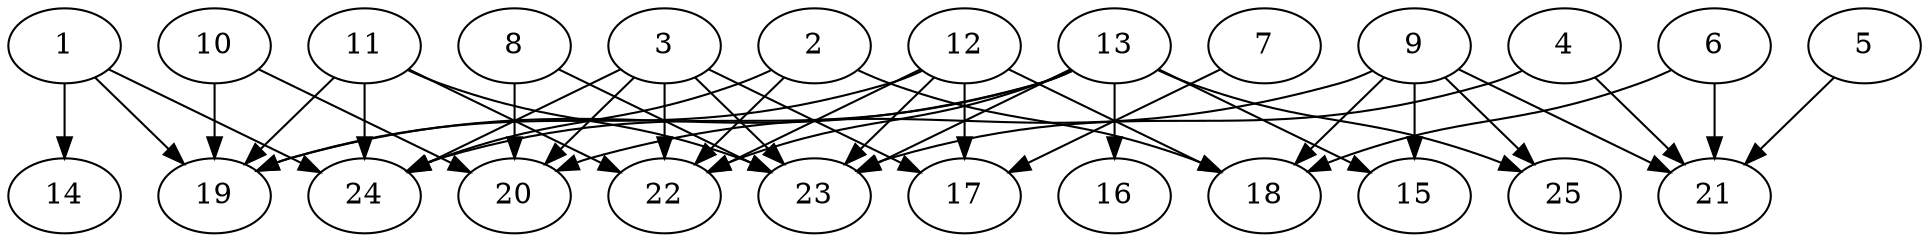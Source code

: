 // DAG automatically generated by daggen at Thu Oct  3 14:00:39 2019
// ./daggen --dot -n 25 --ccr 0.3 --fat 0.9 --regular 0.7 --density 0.5 --mindata 5242880 --maxdata 52428800 
digraph G {
  1 [size="57675093", alpha="0.12", expect_size="17302528"] 
  1 -> 14 [size ="17302528"]
  1 -> 19 [size ="17302528"]
  1 -> 24 [size ="17302528"]
  2 [size="127593813", alpha="0.14", expect_size="38278144"] 
  2 -> 18 [size ="38278144"]
  2 -> 22 [size ="38278144"]
  2 -> 24 [size ="38278144"]
  3 [size="101041493", alpha="0.14", expect_size="30312448"] 
  3 -> 17 [size ="30312448"]
  3 -> 20 [size ="30312448"]
  3 -> 22 [size ="30312448"]
  3 -> 23 [size ="30312448"]
  3 -> 24 [size ="30312448"]
  4 [size="35280213", alpha="0.17", expect_size="10584064"] 
  4 -> 21 [size ="10584064"]
  4 -> 23 [size ="10584064"]
  5 [size="126259200", alpha="0.15", expect_size="37877760"] 
  5 -> 21 [size ="37877760"]
  6 [size="143387307", alpha="0.07", expect_size="43016192"] 
  6 -> 18 [size ="43016192"]
  6 -> 21 [size ="43016192"]
  7 [size="143028907", alpha="0.17", expect_size="42908672"] 
  7 -> 17 [size ="42908672"]
  8 [size="134369280", alpha="0.18", expect_size="40310784"] 
  8 -> 20 [size ="40310784"]
  8 -> 23 [size ="40310784"]
  9 [size="86183253", alpha="0.10", expect_size="25854976"] 
  9 -> 15 [size ="25854976"]
  9 -> 18 [size ="25854976"]
  9 -> 20 [size ="25854976"]
  9 -> 21 [size ="25854976"]
  9 -> 25 [size ="25854976"]
  10 [size="53531307", alpha="0.11", expect_size="16059392"] 
  10 -> 19 [size ="16059392"]
  10 -> 20 [size ="16059392"]
  11 [size="104198827", alpha="0.13", expect_size="31259648"] 
  11 -> 19 [size ="31259648"]
  11 -> 22 [size ="31259648"]
  11 -> 23 [size ="31259648"]
  11 -> 24 [size ="31259648"]
  12 [size="44987733", alpha="0.20", expect_size="13496320"] 
  12 -> 17 [size ="13496320"]
  12 -> 18 [size ="13496320"]
  12 -> 19 [size ="13496320"]
  12 -> 22 [size ="13496320"]
  12 -> 23 [size ="13496320"]
  13 [size="155054080", alpha="0.17", expect_size="46516224"] 
  13 -> 15 [size ="46516224"]
  13 -> 16 [size ="46516224"]
  13 -> 19 [size ="46516224"]
  13 -> 22 [size ="46516224"]
  13 -> 23 [size ="46516224"]
  13 -> 24 [size ="46516224"]
  13 -> 25 [size ="46516224"]
  14 [size="104826880", alpha="0.02", expect_size="31448064"] 
  15 [size="78363307", alpha="0.00", expect_size="23508992"] 
  16 [size="39461547", alpha="0.04", expect_size="11838464"] 
  17 [size="97331200", alpha="0.19", expect_size="29199360"] 
  18 [size="75834027", alpha="0.12", expect_size="22750208"] 
  19 [size="57729707", alpha="0.16", expect_size="17318912"] 
  20 [size="134263467", alpha="0.18", expect_size="40279040"] 
  21 [size="65068373", alpha="0.05", expect_size="19520512"] 
  22 [size="164427093", alpha="0.07", expect_size="49328128"] 
  23 [size="164147200", alpha="0.18", expect_size="49244160"] 
  24 [size="140943360", alpha="0.12", expect_size="42283008"] 
  25 [size="156047360", alpha="0.00", expect_size="46814208"] 
}
